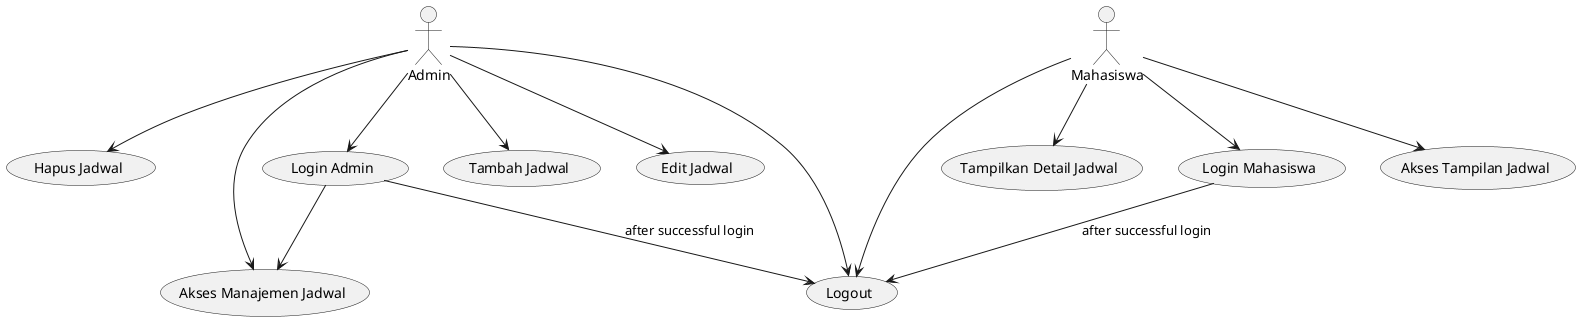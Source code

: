 @startuml jadwal
actor Admin
actor Mahasiswa

usecase "Login Admin" as UC1
usecase "Login Mahasiswa" as UC2
usecase "Akses Manajemen Jadwal" as UC3
usecase "Tambah Jadwal" as UC4
usecase "Edit Jadwal" as UC5
usecase "Hapus Jadwal" as UC6
usecase "Akses Tampilan Jadwal" as UC7
usecase "Tampilkan Detail Jadwal" as UC8
usecase "Logout" as UC9

Admin-->UC1
UC1-->UC3
Admin-->UC3
Admin-->UC4
Admin-->UC5
Admin-->UC6
Admin-->UC9

Mahasiswa-->UC2
Mahasiswa-->UC7
Mahasiswa-->UC8
Mahasiswa-->UC9

UC1-->UC9 : after successful login
UC2-->UC9 : after successful login

@enduml